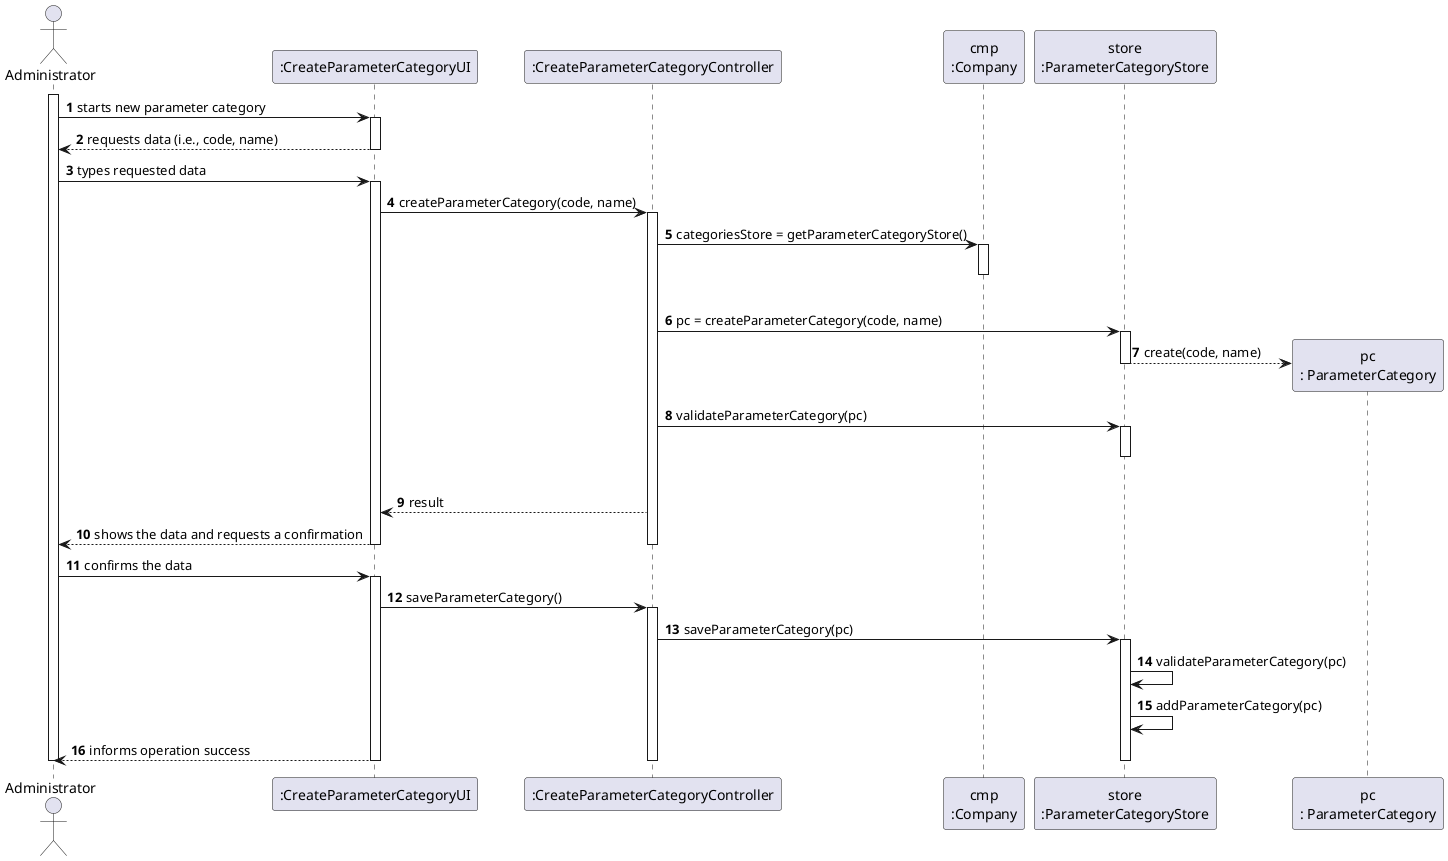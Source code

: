 @startuml
autonumber
'hide footbox
actor "Administrator" as ADM

participant ":CreateParameterCategoryUI" as UI
participant ":CreateParameterCategoryController" as CTRL
participant "cmp\n:Company" as CMP
participant "store\n:ParameterCategoryStore" as STORE
participant "pc\n: ParameterCategory" as PC

activate ADM
ADM -> UI : starts new parameter category
activate UI
UI --> ADM : requests data (i.e., code, name)
deactivate UI

ADM -> UI : types requested data
activate UI

UI -> CTRL : createParameterCategory(code, name)
activate CTRL

CTRL -> CMP : categoriesStore = getParameterCategoryStore()
activate CMP
|||
deactivate CMP

CTRL -> STORE : pc = createParameterCategory(code, name)
activate STORE
STORE --> PC** : create(code, name)
deactivate STORE

CTRL -> STORE : validateParameterCategory(pc)
activate STORE
|||
deactivate STORE
CTRL --> UI: result

UI --> ADM : shows the data and requests a confirmation
deactivate STORE
deactivate CTRL
deactivate CMP
deactivate UI

ADM -> UI : confirms the data
activate UI

UI -> CTRL : saveParameterCategory()
activate CTRL

CTRL -> STORE : saveParameterCategory(pc)
activate STORE

STORE -> STORE : validateParameterCategory(pc)

STORE -> STORE : addParameterCategory(pc)

ADM <-- UI : informs operation success
deactivate STORE
deactivate CTRL
deactivate UI
deactivate ADM

@enduml